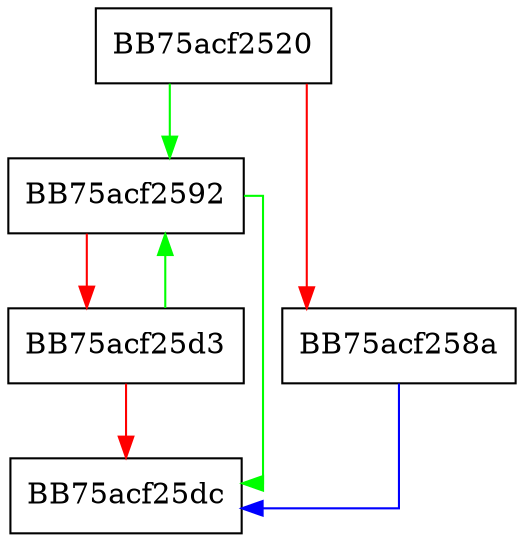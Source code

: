 digraph parse {
  node [shape="box"];
  graph [splines=ortho];
  BB75acf2520 -> BB75acf2592 [color="green"];
  BB75acf2520 -> BB75acf258a [color="red"];
  BB75acf258a -> BB75acf25dc [color="blue"];
  BB75acf2592 -> BB75acf25dc [color="green"];
  BB75acf2592 -> BB75acf25d3 [color="red"];
  BB75acf25d3 -> BB75acf2592 [color="green"];
  BB75acf25d3 -> BB75acf25dc [color="red"];
}